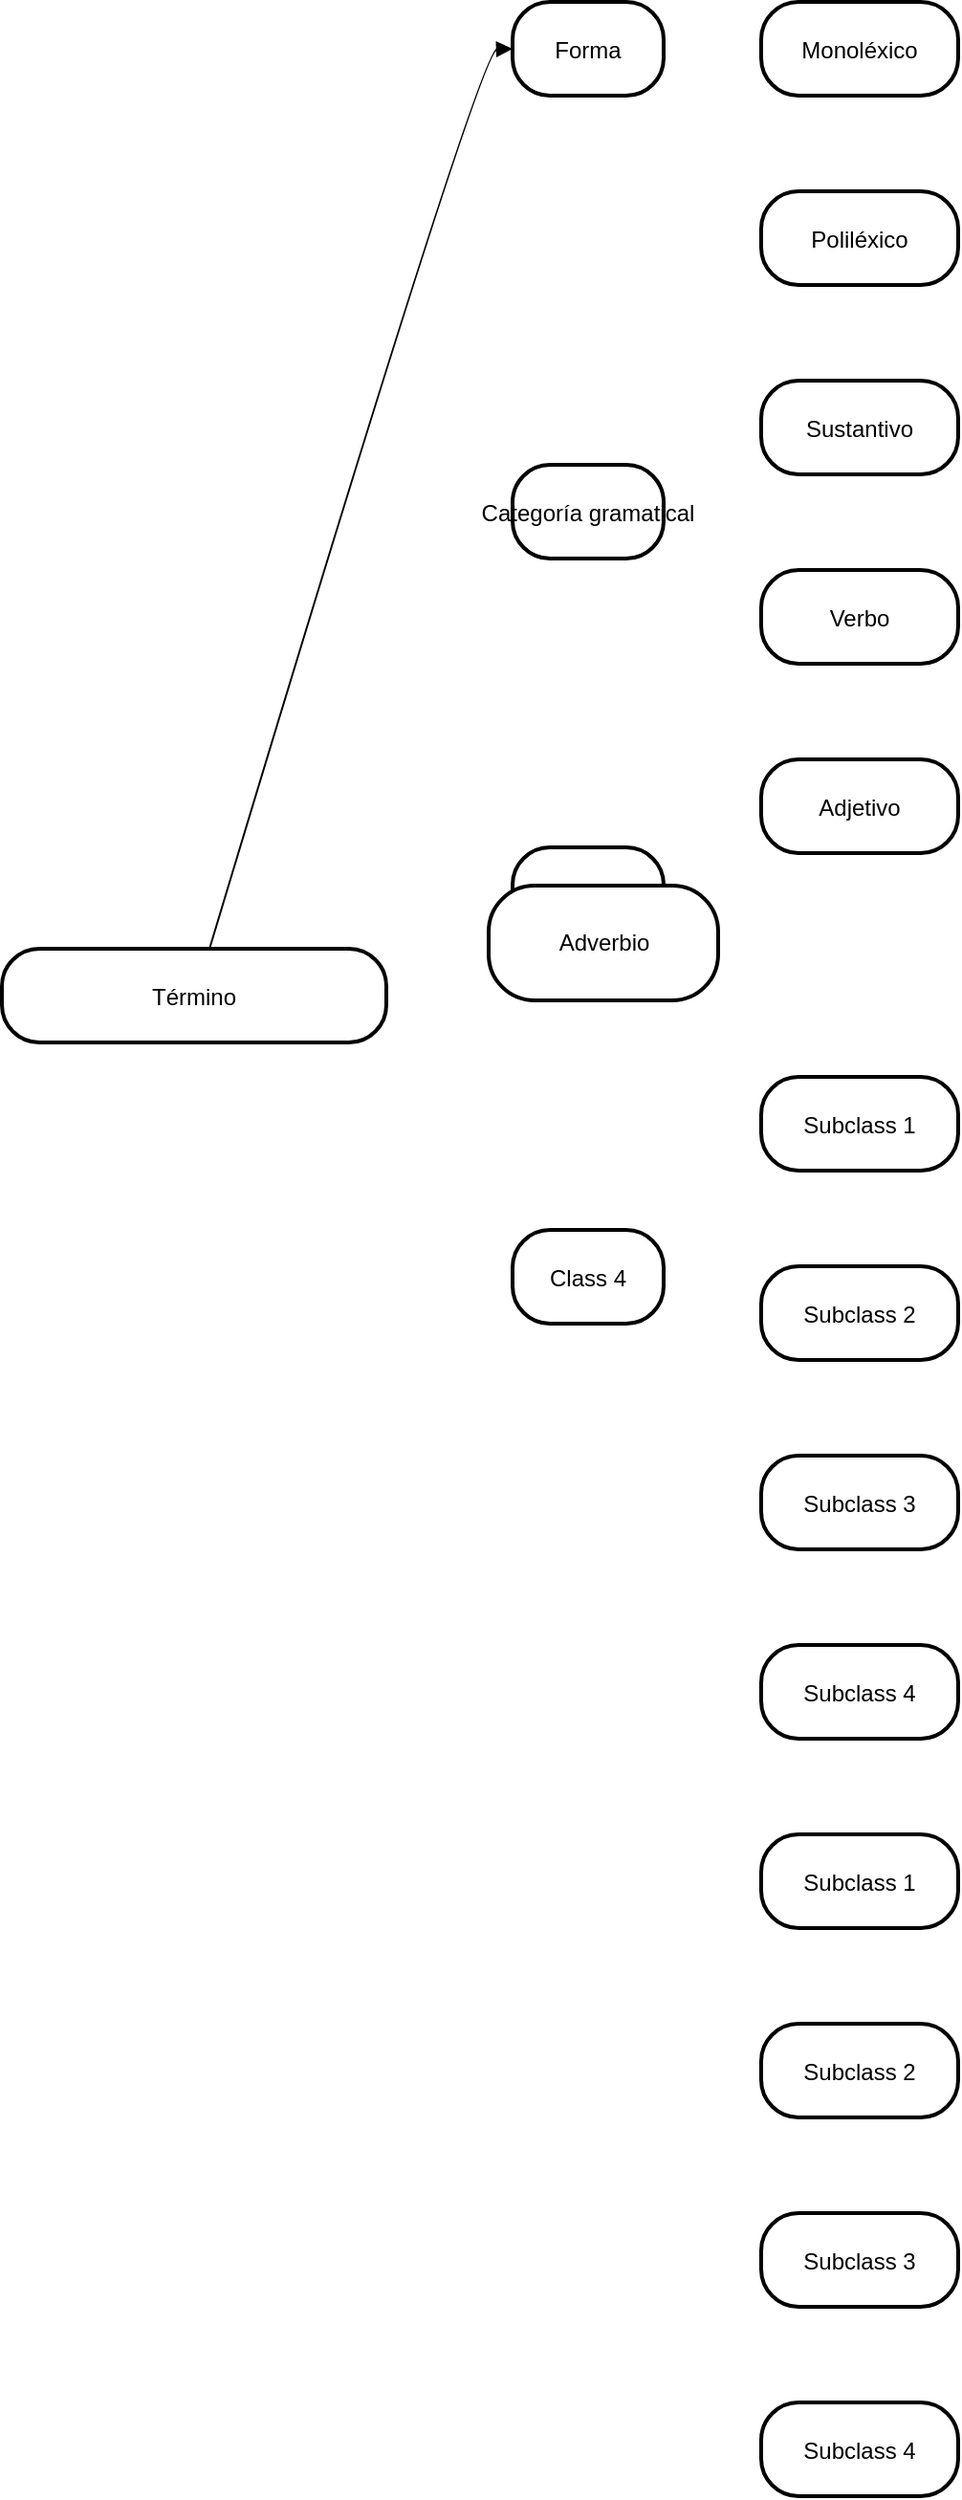 <mxfile version="24.8.6">
  <diagram name="Página-1" id="7A0RAqzbR9a4IiHRst-u">
    <mxGraphModel dx="1674" dy="772" grid="1" gridSize="10" guides="1" tooltips="1" connect="1" arrows="1" fold="1" page="1" pageScale="1" pageWidth="827" pageHeight="1169" math="0" shadow="0">
      <root>
        <mxCell id="0" />
        <mxCell id="1" parent="0" />
        <mxCell id="2" value="Término" style="rounded=1;arcSize=40;strokeWidth=2" parent="1" vertex="1">
          <mxGeometry x="33" y="503" width="201" height="49" as="geometry" />
        </mxCell>
        <mxCell id="3" value="Forma" style="rounded=1;arcSize=40;strokeWidth=2" parent="1" vertex="1">
          <mxGeometry x="300" y="8" width="79" height="49" as="geometry" />
        </mxCell>
        <mxCell id="4" value="Categoría gramatical" style="rounded=1;arcSize=40;strokeWidth=2" parent="1" vertex="1">
          <mxGeometry x="300" y="250" width="79" height="49" as="geometry" />
        </mxCell>
        <mxCell id="5" value="Class 3" style="rounded=1;arcSize=40;strokeWidth=2" parent="1" vertex="1">
          <mxGeometry x="300" y="450" width="79" height="49" as="geometry" />
        </mxCell>
        <mxCell id="6" value="Class 4" style="rounded=1;arcSize=40;strokeWidth=2" parent="1" vertex="1">
          <mxGeometry x="300" y="650" width="79" height="49" as="geometry" />
        </mxCell>
        <mxCell id="7" value="Monoléxico" style="rounded=1;arcSize=40;strokeWidth=2" parent="1" vertex="1">
          <mxGeometry x="430" y="8" width="103" height="49" as="geometry" />
        </mxCell>
        <mxCell id="8" value="Poliléxico" style="rounded=1;arcSize=40;strokeWidth=2" parent="1" vertex="1">
          <mxGeometry x="430" y="107" width="103" height="49" as="geometry" />
        </mxCell>
        <mxCell id="9" value="Sustantivo" style="rounded=1;arcSize=40;strokeWidth=2" parent="1" vertex="1">
          <mxGeometry x="430" y="206" width="103" height="49" as="geometry" />
        </mxCell>
        <mxCell id="10" value="Verbo" style="rounded=1;arcSize=40;strokeWidth=2" parent="1" vertex="1">
          <mxGeometry x="430" y="305" width="103" height="49" as="geometry" />
        </mxCell>
        <mxCell id="11" value="Adjetivo" style="rounded=1;arcSize=40;strokeWidth=2" parent="1" vertex="1">
          <mxGeometry x="430" y="404" width="103" height="49" as="geometry" />
        </mxCell>
        <mxCell id="12" value="Subclass 1" style="rounded=1;arcSize=40;strokeWidth=2" parent="1" vertex="1">
          <mxGeometry x="430" y="570" width="103" height="49" as="geometry" />
        </mxCell>
        <mxCell id="13" value="Subclass 2" style="rounded=1;arcSize=40;strokeWidth=2" parent="1" vertex="1">
          <mxGeometry x="430" y="669" width="103" height="49" as="geometry" />
        </mxCell>
        <mxCell id="14" value="Subclass 3" style="rounded=1;arcSize=40;strokeWidth=2" parent="1" vertex="1">
          <mxGeometry x="430" y="768" width="103" height="49" as="geometry" />
        </mxCell>
        <mxCell id="15" value="Subclass 4" style="rounded=1;arcSize=40;strokeWidth=2" parent="1" vertex="1">
          <mxGeometry x="430" y="867" width="103" height="49" as="geometry" />
        </mxCell>
        <mxCell id="16" value="Subclass 1" style="rounded=1;arcSize=40;strokeWidth=2" parent="1" vertex="1">
          <mxGeometry x="430" y="966" width="103" height="49" as="geometry" />
        </mxCell>
        <mxCell id="17" value="Subclass 2" style="rounded=1;arcSize=40;strokeWidth=2" parent="1" vertex="1">
          <mxGeometry x="430" y="1065" width="103" height="49" as="geometry" />
        </mxCell>
        <mxCell id="18" value="Subclass 3" style="rounded=1;arcSize=40;strokeWidth=2" parent="1" vertex="1">
          <mxGeometry x="430" y="1164" width="103" height="49" as="geometry" />
        </mxCell>
        <mxCell id="19" value="Subclass 4" style="rounded=1;arcSize=40;strokeWidth=2" parent="1" vertex="1">
          <mxGeometry x="430" y="1263" width="103" height="49" as="geometry" />
        </mxCell>
        <mxCell id="l7BosY5xZlLbc9SEvPZV-39" value="Adverbio" style="whiteSpace=wrap;html=1;rounded=1;arcSize=40;strokeWidth=2;" vertex="1" parent="1">
          <mxGeometry x="287.5" y="470" width="120" height="60" as="geometry" />
        </mxCell>
        <mxCell id="22" value="" style="curved=1;startArrow=none;endArrow=block;exitX=0.54;exitY=0;entryX=0;entryY=0.5;" parent="1" source="2" target="3" edge="1">
          <mxGeometry relative="1" as="geometry">
            <Array as="points">
              <mxPoint x="283" y="33" />
            </Array>
          </mxGeometry>
        </mxCell>
        <!-- Resto de los enlaces entre celdas -->
      </root>
    </mxGraphModel>
  </diagram>
</mxfile>
